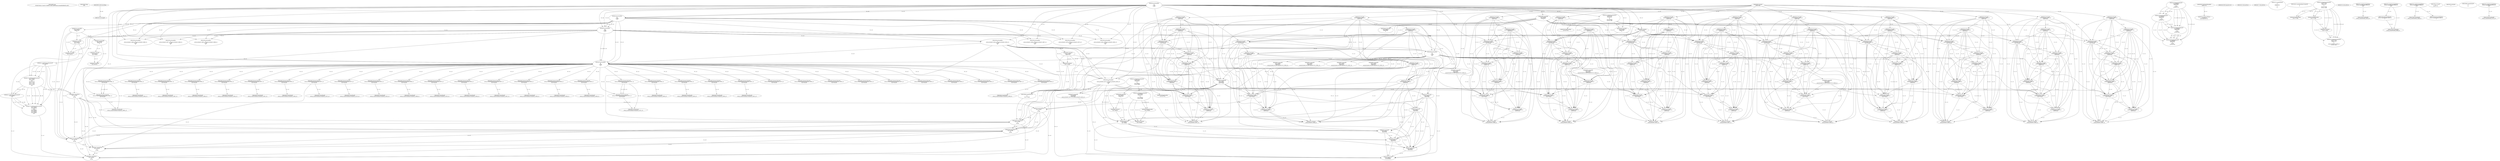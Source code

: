 // Global SCDG with merge call
digraph {
	0 [label="268454688.main
3043d078d341720e36747d96f3c116bc14a0818ad3e1b0abdf40bf84901a3827"]
	1 [label="268454699.Sleep
1000"]
	2 [label="268450908.GetProcessHeap
"]
	3 [label="268465424.VirtualAlloc
0
128
12288
4"]
	4 [label="268465190.RegOpenKeyExW
2147483650
268501000
0
131097
2147417172"]
	5 [label="268465489.wsprintfW
3221762048
268500964
0"]
	3 -> 5 [label="(0-->1)"]
	6 [label="268466183.VirtualAlloc
0
1024
12288
4"]
	3 -> 6 [label="(3-->3)"]
	3 -> 6 [label="(4-->4)"]
	7 [label="268466202.VirtualAlloc
0
3596
12288
4"]
	3 -> 7 [label="(3-->3)"]
	6 -> 7 [label="(3-->3)"]
	3 -> 7 [label="(4-->4)"]
	6 -> 7 [label="(4-->4)"]
	8 [label="268466212.GetWindowsDirectoryW
3221770240
256"]
	7 -> 8 [label="(0-->1)"]
	9 [label="268466270.GetVolumeInformationW
3221770240
3221770752
256
3221771776
3221771784
3221771780
3221771264
256"]
	7 -> 9 [label="(0-->1)"]
	8 -> 9 [label="(1-->1)"]
	8 -> 9 [label="(2-->3)"]
	8 -> 9 [label="(2-->8)"]
	10 [label="268465190.RegOpenKeyExW
2147483650
268501632
0
131097
2147417172"]
	4 -> 10 [label="(1-->1)"]
	4 -> 10 [label="(4-->4)"]
	4 -> 10 [label="(5-->5)"]
	11 [label="268466376.wsprintfW
3221766144
268501204
0"]
	6 -> 11 [label="(0-->1)"]
	12 [label="268466397.lstrcatW
3221766144
3221771788"]
	6 -> 12 [label="(0-->1)"]
	11 -> 12 [label="(1-->1)"]
	13 [label="268466409.GetModuleHandleW
268501752"]
	14 [label="268466416.GetProcAddress
270536744
RtlComputeCrc32"]
	13 -> 14 [label="(0-->1)"]
	15 [label="268466432.lstrlenW
3221766144"]
	6 -> 15 [label="(0-->1)"]
	11 -> 15 [label="(1-->1)"]
	12 -> 15 [label="(1-->1)"]
	16 [label="268466449.RtlComputeCrc32
"]
	17 [label="268466481.VirtualFree
3221770240
0
32768"]
	7 -> 17 [label="(0-->1)"]
	8 -> 17 [label="(1-->1)"]
	9 -> 17 [label="(1-->1)"]
	18 [label="268464882.lstrlenW
3221762048"]
	3 -> 18 [label="(0-->1)"]
	5 -> 18 [label="(1-->1)"]
	19 [label="268464893.lstrlenW
268497860"]
	20 [label="268453932.VirtualAlloc
0
retval_lstrlenW_32816_32_retval_lstrlenW_32824_32
12288
64"]
	3 -> 20 [label="(3-->3)"]
	6 -> 20 [label="(3-->3)"]
	7 -> 20 [label="(3-->3)"]
	21 [label="268453967.lstrcpyW
3221774336
268497976"]
	20 -> 21 [label="(0-->1)"]
	22 [label="268453974.lstrlenW
3221774336"]
	20 -> 22 [label="(0-->1)"]
	21 -> 22 [label="(1-->1)"]
	23 [label="268464425.lstrcatW
retval_lstrlenW_32846_32
268497860"]
	19 -> 23 [label="(1-->2)"]
	24 [label="268464433.lstrcatW
retval_lstrlenW_32846_32
268500944"]
	23 -> 24 [label="(1-->1)"]
	25 [label="268464439.lstrcatW
retval_lstrlenW_32846_32
3221762048"]
	23 -> 25 [label="(1-->1)"]
	24 -> 25 [label="(1-->1)"]
	3 -> 25 [label="(0-->2)"]
	5 -> 25 [label="(1-->2)"]
	18 -> 25 [label="(1-->2)"]
	26 [label="268464447.lstrcatW
retval_lstrlenW_32846_32
268500948"]
	23 -> 26 [label="(1-->1)"]
	24 -> 26 [label="(1-->1)"]
	25 -> 26 [label="(1-->1)"]
	27 [label="268464636.VirtualAlloc
0
66
12288
64"]
	3 -> 27 [label="(3-->3)"]
	6 -> 27 [label="(3-->3)"]
	7 -> 27 [label="(3-->3)"]
	20 -> 27 [label="(3-->3)"]
	20 -> 27 [label="(4-->4)"]
	28 [label="268464679.wsprintfW
3221778432
268500964
3221774336"]
	27 -> 28 [label="(0-->1)"]
	5 -> 28 [label="(2-->2)"]
	20 -> 28 [label="(0-->3)"]
	21 -> 28 [label="(1-->3)"]
	22 -> 28 [label="(1-->3)"]
	29 [label="268464692.lstrcatW
retval_lstrlenW_32846_32
268497764"]
	23 -> 29 [label="(1-->1)"]
	24 -> 29 [label="(1-->1)"]
	25 -> 29 [label="(1-->1)"]
	26 -> 29 [label="(1-->1)"]
	30 [label="268464700.lstrcatW
retval_lstrlenW_32846_32
268500944"]
	23 -> 30 [label="(1-->1)"]
	24 -> 30 [label="(1-->1)"]
	25 -> 30 [label="(1-->1)"]
	26 -> 30 [label="(1-->1)"]
	29 -> 30 [label="(1-->1)"]
	24 -> 30 [label="(2-->2)"]
	31 [label="268464706.lstrcatW
retval_lstrlenW_32846_32
3221778432"]
	23 -> 31 [label="(1-->1)"]
	24 -> 31 [label="(1-->1)"]
	25 -> 31 [label="(1-->1)"]
	26 -> 31 [label="(1-->1)"]
	29 -> 31 [label="(1-->1)"]
	30 -> 31 [label="(1-->1)"]
	27 -> 31 [label="(0-->2)"]
	28 -> 31 [label="(1-->2)"]
	32 [label="268464714.lstrcatW
retval_lstrlenW_32846_32
268500948"]
	23 -> 32 [label="(1-->1)"]
	24 -> 32 [label="(1-->1)"]
	25 -> 32 [label="(1-->1)"]
	26 -> 32 [label="(1-->1)"]
	29 -> 32 [label="(1-->1)"]
	30 -> 32 [label="(1-->1)"]
	31 -> 32 [label="(1-->1)"]
	26 -> 32 [label="(2-->2)"]
	33 [label="268464726.VirtualFree
3221778432
0
32768"]
	27 -> 33 [label="(0-->1)"]
	28 -> 33 [label="(1-->1)"]
	31 -> 33 [label="(2-->1)"]
	17 -> 33 [label="(3-->3)"]
	34 [label="268464767.lstrlenW
retval_lstrlenW_32846_32"]
	23 -> 34 [label="(1-->1)"]
	24 -> 34 [label="(1-->1)"]
	25 -> 34 [label="(1-->1)"]
	26 -> 34 [label="(1-->1)"]
	29 -> 34 [label="(1-->1)"]
	30 -> 34 [label="(1-->1)"]
	31 -> 34 [label="(1-->1)"]
	32 -> 34 [label="(1-->1)"]
	35 [label="268453998.CreateMutexW
0
0
3221774336"]
	20 -> 35 [label="(0-->3)"]
	21 -> 35 [label="(1-->3)"]
	22 -> 35 [label="(1-->3)"]
	28 -> 35 [label="(3-->3)"]
	36 [label="268454010.GetLastError
"]
	37 [label="268454017.GetLastError
"]
	38 [label="268454043.VirtualFree
3221774336
0
32768"]
	20 -> 38 [label="(0-->1)"]
	21 -> 38 [label="(1-->1)"]
	22 -> 38 [label="(1-->1)"]
	28 -> 38 [label="(3-->1)"]
	35 -> 38 [label="(3-->1)"]
	17 -> 38 [label="(3-->3)"]
	33 -> 38 [label="(3-->3)"]
	39 [label="268467629.VirtualFree
3221762048
0
32768"]
	3 -> 39 [label="(0-->1)"]
	5 -> 39 [label="(1-->1)"]
	18 -> 39 [label="(1-->1)"]
	25 -> 39 [label="(2-->1)"]
	17 -> 39 [label="(3-->3)"]
	33 -> 39 [label="(3-->3)"]
	38 -> 39 [label="(3-->3)"]
	40 [label="268467737.VirtualFree
3221766144
0
32768"]
	6 -> 40 [label="(0-->1)"]
	11 -> 40 [label="(1-->1)"]
	12 -> 40 [label="(1-->1)"]
	15 -> 40 [label="(1-->1)"]
	17 -> 40 [label="(3-->3)"]
	33 -> 40 [label="(3-->3)"]
	38 -> 40 [label="(3-->3)"]
	39 -> 40 [label="(3-->3)"]
	41 [label="268454737.CreateThread
0
0
268447024
0
0
0"]
	42 [label="268454450.CreateToolhelp32Snapshot
2
0"]
	43 [label="268454476.VirtualAlloc
0
556
12288
4"]
	3 -> 43 [label="(3-->3)"]
	6 -> 43 [label="(3-->3)"]
	7 -> 43 [label="(3-->3)"]
	20 -> 43 [label="(3-->3)"]
	27 -> 43 [label="(3-->3)"]
	3 -> 43 [label="(4-->4)"]
	6 -> 43 [label="(4-->4)"]
	7 -> 43 [label="(4-->4)"]
	44 [label="268454533.lstrcmpiW
"]
	2 -> 44 [label="(0-->0)"]
	45 [label="268454602.Process32NextW
retval_CreateToolhelp32Snapshot_32975_32
3221782528"]
	43 -> 45 [label="(0-->2)"]
	46 [label="268454627.VirtualFree
3221782528
0
32768"]
	43 -> 46 [label="(0-->1)"]
	45 -> 46 [label="(2-->1)"]
	17 -> 46 [label="(3-->3)"]
	33 -> 46 [label="(3-->3)"]
	38 -> 46 [label="(3-->3)"]
	39 -> 46 [label="(3-->3)"]
	40 -> 46 [label="(3-->3)"]
	47 [label="268454634.CloseHandle
retval_CreateToolhelp32Snapshot_32975_32"]
	45 -> 47 [label="(1-->1)"]
	48 [label="268465190.RegOpenKeyExW
2147483650
268501000
0
131097
2147417052"]
	4 -> 48 [label="(1-->1)"]
	10 -> 48 [label="(1-->1)"]
	4 -> 48 [label="(2-->2)"]
	4 -> 48 [label="(4-->4)"]
	10 -> 48 [label="(4-->4)"]
	49 [label="268465223.RegQueryValueExW
2147417376
268500984
0
0
3221786624
2147417068"]
	50 [label="268465239.RegCloseKey
2147417376"]
	49 -> 50 [label="(1-->1)"]
	51 [label="268465489.wsprintfW
3221786624
268501104
0"]
	49 -> 51 [label="(5-->1)"]
	52 [label="268466212.GetWindowsDirectoryW
3221794816
256"]
	8 -> 52 [label="(2-->2)"]
	9 -> 52 [label="(3-->2)"]
	9 -> 52 [label="(8-->2)"]
	53 [label="268466270.GetVolumeInformationW
3221794816
3221795328
256
3221796352
3221796360
3221796356
3221795840
256"]
	52 -> 53 [label="(1-->1)"]
	8 -> 53 [label="(2-->3)"]
	9 -> 53 [label="(3-->3)"]
	9 -> 53 [label="(8-->3)"]
	52 -> 53 [label="(2-->3)"]
	8 -> 53 [label="(2-->8)"]
	9 -> 53 [label="(3-->8)"]
	9 -> 53 [label="(8-->8)"]
	52 -> 53 [label="(2-->8)"]
	54 [label="268465190.RegOpenKeyExW
2147483650
268501632
0
131097
2147417052"]
	4 -> 54 [label="(1-->1)"]
	10 -> 54 [label="(1-->1)"]
	48 -> 54 [label="(1-->1)"]
	10 -> 54 [label="(2-->2)"]
	4 -> 54 [label="(4-->4)"]
	10 -> 54 [label="(4-->4)"]
	48 -> 54 [label="(4-->4)"]
	48 -> 54 [label="(5-->5)"]
	55 [label="268466376.wsprintfW
3221790720
268501204
0"]
	11 -> 55 [label="(2-->2)"]
	56 [label="268466397.lstrcatW
3221790720
3221796364"]
	55 -> 56 [label="(1-->1)"]
	57 [label="268466432.lstrlenW
3221790720"]
	55 -> 57 [label="(1-->1)"]
	56 -> 57 [label="(1-->1)"]
	58 [label="268466481.VirtualFree
3221794816
0
32768"]
	52 -> 58 [label="(1-->1)"]
	53 -> 58 [label="(1-->1)"]
	17 -> 58 [label="(3-->3)"]
	33 -> 58 [label="(3-->3)"]
	38 -> 58 [label="(3-->3)"]
	39 -> 58 [label="(3-->3)"]
	40 -> 58 [label="(3-->3)"]
	46 -> 58 [label="(3-->3)"]
	59 [label="268464882.lstrlenW
3221786624"]
	49 -> 59 [label="(5-->1)"]
	51 -> 59 [label="(1-->1)"]
	60 [label="268452641.VirtualAlloc
0
retval_lstrlenW_44273_32_retval_lstrlenW_44453_32
12288
64"]
	3 -> 60 [label="(3-->3)"]
	6 -> 60 [label="(3-->3)"]
	7 -> 60 [label="(3-->3)"]
	20 -> 60 [label="(3-->3)"]
	27 -> 60 [label="(3-->3)"]
	43 -> 60 [label="(3-->3)"]
	20 -> 60 [label="(4-->4)"]
	27 -> 60 [label="(4-->4)"]
	61 [label="268464425.lstrcatW
3221798912
268497860"]
	60 -> 61 [label="(0-->1)"]
	19 -> 61 [label="(1-->2)"]
	23 -> 61 [label="(2-->2)"]
	62 [label="268464433.lstrcatW
3221798912
268500944"]
	60 -> 62 [label="(0-->1)"]
	61 -> 62 [label="(1-->1)"]
	24 -> 62 [label="(2-->2)"]
	30 -> 62 [label="(2-->2)"]
	63 [label="268464439.lstrcatW
3221798912
3221786624"]
	60 -> 63 [label="(0-->1)"]
	61 -> 63 [label="(1-->1)"]
	62 -> 63 [label="(1-->1)"]
	49 -> 63 [label="(5-->2)"]
	51 -> 63 [label="(1-->2)"]
	59 -> 63 [label="(1-->2)"]
	64 [label="268464447.lstrcatW
3221798912
268500948"]
	60 -> 64 [label="(0-->1)"]
	61 -> 64 [label="(1-->1)"]
	62 -> 64 [label="(1-->1)"]
	63 -> 64 [label="(1-->1)"]
	26 -> 64 [label="(2-->2)"]
	32 -> 64 [label="(2-->2)"]
	65 [label="268464679.wsprintfW
3221803008
268500964
retval_lstrlenW_44273_32_retval_lstrlenW_44453_32"]
	5 -> 65 [label="(2-->2)"]
	28 -> 65 [label="(2-->2)"]
	60 -> 65 [label="(2-->3)"]
	66 [label="268464692.lstrcatW
3221798912
268497764"]
	60 -> 66 [label="(0-->1)"]
	61 -> 66 [label="(1-->1)"]
	62 -> 66 [label="(1-->1)"]
	63 -> 66 [label="(1-->1)"]
	64 -> 66 [label="(1-->1)"]
	29 -> 66 [label="(2-->2)"]
	67 [label="268464700.lstrcatW
3221798912
268500944"]
	60 -> 67 [label="(0-->1)"]
	61 -> 67 [label="(1-->1)"]
	62 -> 67 [label="(1-->1)"]
	63 -> 67 [label="(1-->1)"]
	64 -> 67 [label="(1-->1)"]
	66 -> 67 [label="(1-->1)"]
	24 -> 67 [label="(2-->2)"]
	30 -> 67 [label="(2-->2)"]
	62 -> 67 [label="(2-->2)"]
	68 [label="268464706.lstrcatW
3221798912
3221803008"]
	60 -> 68 [label="(0-->1)"]
	61 -> 68 [label="(1-->1)"]
	62 -> 68 [label="(1-->1)"]
	63 -> 68 [label="(1-->1)"]
	64 -> 68 [label="(1-->1)"]
	66 -> 68 [label="(1-->1)"]
	67 -> 68 [label="(1-->1)"]
	65 -> 68 [label="(1-->2)"]
	69 [label="268465223.RegQueryValueExW
3221771788
268501592
0
0
3221771788
2147417188"]
	70 [label="268465254.GetLastError
"]
	71 [label="268465263.RegCloseKey
3221771788"]
	69 -> 71 [label="(1-->1)"]
	69 -> 71 [label="(5-->1)"]
	72 [label="268453932.VirtualAlloc
0
retval_lstrlenW_32855_32_retval_lstrlenW_32862_32
12288
64"]
	3 -> 72 [label="(3-->3)"]
	6 -> 72 [label="(3-->3)"]
	7 -> 72 [label="(3-->3)"]
	73 [label="268464425.lstrcatW
retval_lstrlenW_32906_32
268497860"]
	19 -> 73 [label="(1-->2)"]
	74 [label="268464433.lstrcatW
retval_lstrlenW_32906_32
268500944"]
	73 -> 74 [label="(1-->1)"]
	75 [label="268464439.lstrcatW
retval_lstrlenW_32906_32
3221762048"]
	73 -> 75 [label="(1-->1)"]
	74 -> 75 [label="(1-->1)"]
	3 -> 75 [label="(0-->2)"]
	5 -> 75 [label="(1-->2)"]
	18 -> 75 [label="(1-->2)"]
	76 [label="268464447.lstrcatW
retval_lstrlenW_32906_32
268500948"]
	73 -> 76 [label="(1-->1)"]
	74 -> 76 [label="(1-->1)"]
	75 -> 76 [label="(1-->1)"]
	77 [label="268464662.wsprintfW
3221778432
268500952
unconstrained_ret_RtlComputeCrc32_32826_32"]
	27 -> 77 [label="(0-->1)"]
	78 [label="268464692.lstrcatW
retval_lstrlenW_32906_32
268497764"]
	73 -> 78 [label="(1-->1)"]
	74 -> 78 [label="(1-->1)"]
	75 -> 78 [label="(1-->1)"]
	76 -> 78 [label="(1-->1)"]
	79 [label="268464700.lstrcatW
retval_lstrlenW_32906_32
268500944"]
	73 -> 79 [label="(1-->1)"]
	74 -> 79 [label="(1-->1)"]
	75 -> 79 [label="(1-->1)"]
	76 -> 79 [label="(1-->1)"]
	78 -> 79 [label="(1-->1)"]
	74 -> 79 [label="(2-->2)"]
	80 [label="268464706.lstrcatW
retval_lstrlenW_32906_32
3221778432"]
	73 -> 80 [label="(1-->1)"]
	74 -> 80 [label="(1-->1)"]
	75 -> 80 [label="(1-->1)"]
	76 -> 80 [label="(1-->1)"]
	78 -> 80 [label="(1-->1)"]
	79 -> 80 [label="(1-->1)"]
	27 -> 80 [label="(0-->2)"]
	77 -> 80 [label="(1-->2)"]
	81 [label="268464714.lstrcatW
retval_lstrlenW_32906_32
268500948"]
	73 -> 81 [label="(1-->1)"]
	74 -> 81 [label="(1-->1)"]
	75 -> 81 [label="(1-->1)"]
	76 -> 81 [label="(1-->1)"]
	78 -> 81 [label="(1-->1)"]
	79 -> 81 [label="(1-->1)"]
	80 -> 81 [label="(1-->1)"]
	76 -> 81 [label="(2-->2)"]
	82 [label="268464767.lstrlenW
retval_lstrlenW_32906_32"]
	73 -> 82 [label="(1-->1)"]
	74 -> 82 [label="(1-->1)"]
	75 -> 82 [label="(1-->1)"]
	76 -> 82 [label="(1-->1)"]
	78 -> 82 [label="(1-->1)"]
	79 -> 82 [label="(1-->1)"]
	80 -> 82 [label="(1-->1)"]
	81 -> 82 [label="(1-->1)"]
	83 [label="268454761.WaitForSingleObject
retval_CreateThread_33619_32
5000"]
	84 [label="268454790.CloseHandle
retval_CreateThread_33619_32"]
	83 -> 84 [label="(1-->1)"]
	85 [label="268454501.Process32FirstW
retval_CreateToolhelp32Snapshot_33767_32
3221782528"]
	43 -> 85 [label="(0-->2)"]
	86 [label="268454602.Process32NextW
retval_CreateToolhelp32Snapshot_33767_32
3221782528"]
	85 -> 86 [label="(1-->1)"]
	43 -> 86 [label="(0-->2)"]
	85 -> 86 [label="(2-->2)"]
	87 [label="268454634.CloseHandle
retval_CreateToolhelp32Snapshot_33767_32"]
	85 -> 87 [label="(1-->1)"]
	86 -> 87 [label="(1-->1)"]
	88 [label="268465489.wsprintfW
3221786624
268500964
0"]
	5 -> 88 [label="(2-->2)"]
	89 [label="268465223.RegQueryValueExW
2147417376
268500984
0
0
3221762048
2147417188"]
	3 -> 89 [label="(0-->5)"]
	90 [label="268465263.RegCloseKey
2147417376"]
	89 -> 90 [label="(1-->1)"]
	91 [label="268453932.VirtualAlloc
0
retval_lstrlenW_32860_32_retval_lstrlenW_32867_32
12288
64"]
	3 -> 91 [label="(3-->3)"]
	6 -> 91 [label="(3-->3)"]
	7 -> 91 [label="(3-->3)"]
	92 [label="268464425.lstrcatW
retval_lstrlenW_32912_32
268497860"]
	19 -> 92 [label="(1-->2)"]
	93 [label="268464433.lstrcatW
retval_lstrlenW_32912_32
268500944"]
	92 -> 93 [label="(1-->1)"]
	94 [label="268464439.lstrcatW
retval_lstrlenW_32912_32
3221762048"]
	92 -> 94 [label="(1-->1)"]
	93 -> 94 [label="(1-->1)"]
	3 -> 94 [label="(0-->2)"]
	5 -> 94 [label="(1-->2)"]
	18 -> 94 [label="(1-->2)"]
	89 -> 94 [label="(5-->2)"]
	95 [label="268464447.lstrcatW
retval_lstrlenW_32912_32
268500948"]
	92 -> 95 [label="(1-->1)"]
	93 -> 95 [label="(1-->1)"]
	94 -> 95 [label="(1-->1)"]
	96 [label="268464662.wsprintfW
3221778432
268500952
unconstrained_ret_RtlComputeCrc32_32825_32"]
	27 -> 96 [label="(0-->1)"]
	97 [label="268464692.lstrcatW
retval_lstrlenW_32912_32
268497764"]
	92 -> 97 [label="(1-->1)"]
	93 -> 97 [label="(1-->1)"]
	94 -> 97 [label="(1-->1)"]
	95 -> 97 [label="(1-->1)"]
	98 [label="268464700.lstrcatW
retval_lstrlenW_32912_32
268500944"]
	92 -> 98 [label="(1-->1)"]
	93 -> 98 [label="(1-->1)"]
	94 -> 98 [label="(1-->1)"]
	95 -> 98 [label="(1-->1)"]
	97 -> 98 [label="(1-->1)"]
	93 -> 98 [label="(2-->2)"]
	99 [label="268464706.lstrcatW
retval_lstrlenW_32912_32
3221778432"]
	92 -> 99 [label="(1-->1)"]
	93 -> 99 [label="(1-->1)"]
	94 -> 99 [label="(1-->1)"]
	95 -> 99 [label="(1-->1)"]
	97 -> 99 [label="(1-->1)"]
	98 -> 99 [label="(1-->1)"]
	27 -> 99 [label="(0-->2)"]
	96 -> 99 [label="(1-->2)"]
	100 [label="268464714.lstrcatW
retval_lstrlenW_32912_32
268500948"]
	92 -> 100 [label="(1-->1)"]
	93 -> 100 [label="(1-->1)"]
	94 -> 100 [label="(1-->1)"]
	95 -> 100 [label="(1-->1)"]
	97 -> 100 [label="(1-->1)"]
	98 -> 100 [label="(1-->1)"]
	99 -> 100 [label="(1-->1)"]
	95 -> 100 [label="(2-->2)"]
	101 [label="268464767.lstrlenW
retval_lstrlenW_32912_32"]
	92 -> 101 [label="(1-->1)"]
	93 -> 101 [label="(1-->1)"]
	94 -> 101 [label="(1-->1)"]
	95 -> 101 [label="(1-->1)"]
	97 -> 101 [label="(1-->1)"]
	98 -> 101 [label="(1-->1)"]
	99 -> 101 [label="(1-->1)"]
	100 -> 101 [label="(1-->1)"]
	102 [label="268454761.WaitForSingleObject
retval_CreateThread_33658_32
5000"]
	103 [label="268454780.TerminateThread
retval_CreateThread_33658_32
0"]
	102 -> 103 [label="(1-->1)"]
	104 [label="268454790.CloseHandle
retval_CreateThread_33658_32"]
	102 -> 104 [label="(1-->1)"]
	103 -> 104 [label="(1-->1)"]
	105 [label="268454501.Process32FirstW
retval_CreateToolhelp32Snapshot_33881_32
3221782528"]
	43 -> 105 [label="(0-->2)"]
	106 [label="268454602.Process32NextW
retval_CreateToolhelp32Snapshot_33881_32
3221782528"]
	105 -> 106 [label="(1-->1)"]
	43 -> 106 [label="(0-->2)"]
	105 -> 106 [label="(2-->2)"]
	107 [label="268454634.CloseHandle
retval_CreateToolhelp32Snapshot_33881_32"]
	105 -> 107 [label="(1-->1)"]
	106 -> 107 [label="(1-->1)"]
	108 [label="268465239.RegCloseKey
3221771788"]
	69 -> 108 [label="(1-->1)"]
	69 -> 108 [label="(5-->1)"]
	109 [label="268466320.lstrlenW
3221771788"]
	69 -> 109 [label="(1-->1)"]
	69 -> 109 [label="(5-->1)"]
	108 -> 109 [label="(1-->1)"]
	110 [label="268465489.wsprintfW
3221762048
268501104
0"]
	3 -> 110 [label="(0-->1)"]
	89 -> 110 [label="(5-->1)"]
	111 [label="268465223.RegQueryValueExW
3221796364
268501592
0
0
3221796364
2147417068"]
	49 -> 111 [label="(6-->6)"]
	112 [label="268465239.RegCloseKey
3221796364"]
	111 -> 112 [label="(1-->1)"]
	111 -> 112 [label="(5-->1)"]
	113 [label="268466320.lstrlenW
3221796364"]
	111 -> 113 [label="(1-->1)"]
	111 -> 113 [label="(5-->1)"]
	112 -> 113 [label="(1-->1)"]
	114 [label="268454501.Process32FirstW
retval_CreateToolhelp32Snapshot_32975_32
3221782528"]
	43 -> 114 [label="(0-->2)"]
	115 [label="268454761.WaitForSingleObject
retval_CreateThread_32968_32
5000"]
	116 [label="268454790.CloseHandle
retval_CreateThread_32968_32"]
	115 -> 116 [label="(1-->1)"]
	117 [label="268454602.Process32NextW
retval_CreateToolhelp32Snapshot_33003_32
3221782528"]
	43 -> 117 [label="(0-->2)"]
	118 [label="268454634.CloseHandle
retval_CreateToolhelp32Snapshot_33003_32"]
	117 -> 118 [label="(1-->1)"]
	119 [label="268454780.TerminateThread
retval_CreateThread_32968_32
0"]
	115 -> 119 [label="(1-->1)"]
	120 [label="268454602.Process32NextW
retval_CreateToolhelp32Snapshot_33009_32
3221782528"]
	43 -> 120 [label="(0-->2)"]
	121 [label="268454634.CloseHandle
retval_CreateToolhelp32Snapshot_33009_32"]
	120 -> 121 [label="(1-->1)"]
	122 [label="268454501.Process32FirstW
retval_CreateToolhelp32Snapshot_33003_32
3221782528"]
	43 -> 122 [label="(0-->2)"]
	123 [label="268454501.Process32FirstW
retval_CreateToolhelp32Snapshot_33009_32
3221782528"]
	43 -> 123 [label="(0-->2)"]
	124 [label="268453932.VirtualAlloc
0
retval_lstrlenW_32878_32_retval_lstrlenW_32874_32
12288
64"]
	3 -> 124 [label="(3-->3)"]
	6 -> 124 [label="(3-->3)"]
	7 -> 124 [label="(3-->3)"]
	125 [label="268453967.lstrcpyW
0
268497976"]
	126 [label="268453974.lstrlenW
0"]
	127 [label="268464425.lstrcatW
retval_lstrlenW_32933_32
268497860"]
	19 -> 127 [label="(1-->2)"]
	128 [label="268464433.lstrcatW
retval_lstrlenW_32933_32
268500944"]
	127 -> 128 [label="(1-->1)"]
	129 [label="268464439.lstrcatW
retval_lstrlenW_32933_32
3221762048"]
	127 -> 129 [label="(1-->1)"]
	128 -> 129 [label="(1-->1)"]
	3 -> 129 [label="(0-->2)"]
	18 -> 129 [label="(1-->2)"]
	89 -> 129 [label="(5-->2)"]
	110 -> 129 [label="(1-->2)"]
	130 [label="268464447.lstrcatW
retval_lstrlenW_32933_32
268500948"]
	127 -> 130 [label="(1-->1)"]
	128 -> 130 [label="(1-->1)"]
	129 -> 130 [label="(1-->1)"]
	131 [label="268464692.lstrcatW
retval_lstrlenW_32933_32
268497764"]
	127 -> 131 [label="(1-->1)"]
	128 -> 131 [label="(1-->1)"]
	129 -> 131 [label="(1-->1)"]
	130 -> 131 [label="(1-->1)"]
	132 [label="268464700.lstrcatW
retval_lstrlenW_32933_32
268500944"]
	127 -> 132 [label="(1-->1)"]
	128 -> 132 [label="(1-->1)"]
	129 -> 132 [label="(1-->1)"]
	130 -> 132 [label="(1-->1)"]
	131 -> 132 [label="(1-->1)"]
	128 -> 132 [label="(2-->2)"]
	133 [label="268464706.lstrcatW
retval_lstrlenW_32933_32
3221778432"]
	127 -> 133 [label="(1-->1)"]
	128 -> 133 [label="(1-->1)"]
	129 -> 133 [label="(1-->1)"]
	130 -> 133 [label="(1-->1)"]
	131 -> 133 [label="(1-->1)"]
	132 -> 133 [label="(1-->1)"]
	27 -> 133 [label="(0-->2)"]
	28 -> 133 [label="(1-->2)"]
	134 [label="268464714.lstrcatW
retval_lstrlenW_32933_32
268500948"]
	127 -> 134 [label="(1-->1)"]
	128 -> 134 [label="(1-->1)"]
	129 -> 134 [label="(1-->1)"]
	130 -> 134 [label="(1-->1)"]
	131 -> 134 [label="(1-->1)"]
	132 -> 134 [label="(1-->1)"]
	133 -> 134 [label="(1-->1)"]
	130 -> 134 [label="(2-->2)"]
	135 [label="268464767.lstrlenW
retval_lstrlenW_32933_32"]
	127 -> 135 [label="(1-->1)"]
	128 -> 135 [label="(1-->1)"]
	129 -> 135 [label="(1-->1)"]
	130 -> 135 [label="(1-->1)"]
	131 -> 135 [label="(1-->1)"]
	132 -> 135 [label="(1-->1)"]
	133 -> 135 [label="(1-->1)"]
	134 -> 135 [label="(1-->1)"]
	136 [label="268453998.CreateMutexW
0
0
0"]
	137 [label="268454602.Process32NextW
retval_CreateToolhelp32Snapshot_33842_32
3221782528"]
	43 -> 137 [label="(0-->2)"]
	138 [label="268454634.CloseHandle
retval_CreateToolhelp32Snapshot_33842_32"]
	137 -> 138 [label="(1-->1)"]
	139 [label="268464662.wsprintfW
3221778432
268500952
unconstrained_ret_RtlComputeCrc32_32843_32"]
	27 -> 139 [label="(0-->1)"]
	140 [label="268454602.Process32NextW
retval_CreateToolhelp32Snapshot_33857_32
3221782528"]
	43 -> 140 [label="(0-->2)"]
	141 [label="268454634.CloseHandle
retval_CreateToolhelp32Snapshot_33857_32"]
	140 -> 141 [label="(1-->1)"]
	142 [label="268464425.lstrcatW
retval_lstrlenW_32947_32
268497860"]
	19 -> 142 [label="(1-->2)"]
	143 [label="268464433.lstrcatW
retval_lstrlenW_32947_32
268500944"]
	142 -> 143 [label="(1-->1)"]
	144 [label="268464439.lstrcatW
retval_lstrlenW_32947_32
3221762048"]
	142 -> 144 [label="(1-->1)"]
	143 -> 144 [label="(1-->1)"]
	3 -> 144 [label="(0-->2)"]
	18 -> 144 [label="(1-->2)"]
	89 -> 144 [label="(5-->2)"]
	110 -> 144 [label="(1-->2)"]
	145 [label="268464447.lstrcatW
retval_lstrlenW_32947_32
268500948"]
	142 -> 145 [label="(1-->1)"]
	143 -> 145 [label="(1-->1)"]
	144 -> 145 [label="(1-->1)"]
	146 [label="268464692.lstrcatW
retval_lstrlenW_32947_32
268497764"]
	142 -> 146 [label="(1-->1)"]
	143 -> 146 [label="(1-->1)"]
	144 -> 146 [label="(1-->1)"]
	145 -> 146 [label="(1-->1)"]
	147 [label="268464700.lstrcatW
retval_lstrlenW_32947_32
268500944"]
	142 -> 147 [label="(1-->1)"]
	143 -> 147 [label="(1-->1)"]
	144 -> 147 [label="(1-->1)"]
	145 -> 147 [label="(1-->1)"]
	146 -> 147 [label="(1-->1)"]
	143 -> 147 [label="(2-->2)"]
	148 [label="268464706.lstrcatW
retval_lstrlenW_32947_32
3221778432"]
	142 -> 148 [label="(1-->1)"]
	143 -> 148 [label="(1-->1)"]
	144 -> 148 [label="(1-->1)"]
	145 -> 148 [label="(1-->1)"]
	146 -> 148 [label="(1-->1)"]
	147 -> 148 [label="(1-->1)"]
	27 -> 148 [label="(0-->2)"]
	28 -> 148 [label="(1-->2)"]
	149 [label="268464714.lstrcatW
retval_lstrlenW_32947_32
268500948"]
	142 -> 149 [label="(1-->1)"]
	143 -> 149 [label="(1-->1)"]
	144 -> 149 [label="(1-->1)"]
	145 -> 149 [label="(1-->1)"]
	146 -> 149 [label="(1-->1)"]
	147 -> 149 [label="(1-->1)"]
	148 -> 149 [label="(1-->1)"]
	145 -> 149 [label="(2-->2)"]
	150 [label="268464767.lstrlenW
retval_lstrlenW_32947_32"]
	142 -> 150 [label="(1-->1)"]
	143 -> 150 [label="(1-->1)"]
	144 -> 150 [label="(1-->1)"]
	145 -> 150 [label="(1-->1)"]
	146 -> 150 [label="(1-->1)"]
	147 -> 150 [label="(1-->1)"]
	148 -> 150 [label="(1-->1)"]
	149 -> 150 [label="(1-->1)"]
	151 [label="268454602.Process32NextW
retval_CreateToolhelp32Snapshot_33894_32
3221782528"]
	43 -> 151 [label="(0-->2)"]
	152 [label="268454634.CloseHandle
retval_CreateToolhelp32Snapshot_33894_32"]
	151 -> 152 [label="(1-->1)"]
	153 [label="268454501.Process32FirstW
retval_CreateToolhelp32Snapshot_33842_32
3221782528"]
	43 -> 153 [label="(0-->2)"]
	154 [label="268465223.RegQueryValueExW
3221771788
268501728
0
0
retval_lstrlenW_32789_32
2147417188"]
	69 -> 154 [label="(1-->1)"]
	69 -> 154 [label="(5-->1)"]
	108 -> 154 [label="(1-->1)"]
	109 -> 154 [label="(1-->1)"]
	69 -> 154 [label="(6-->6)"]
	155 [label="268453932.VirtualAlloc
0
retval_lstrlenW_32889_32_retval_lstrlenW_32883_32
12288
64"]
	3 -> 155 [label="(3-->3)"]
	6 -> 155 [label="(3-->3)"]
	7 -> 155 [label="(3-->3)"]
	156 [label="268464425.lstrcatW
retval_lstrlenW_32964_32
268497860"]
	19 -> 156 [label="(1-->2)"]
	157 [label="268464433.lstrcatW
retval_lstrlenW_32964_32
268500944"]
	156 -> 157 [label="(1-->1)"]
	158 [label="268464439.lstrcatW
retval_lstrlenW_32964_32
3221762048"]
	156 -> 158 [label="(1-->1)"]
	157 -> 158 [label="(1-->1)"]
	3 -> 158 [label="(0-->2)"]
	5 -> 158 [label="(1-->2)"]
	18 -> 158 [label="(1-->2)"]
	159 [label="268464447.lstrcatW
retval_lstrlenW_32964_32
268500948"]
	156 -> 159 [label="(1-->1)"]
	157 -> 159 [label="(1-->1)"]
	158 -> 159 [label="(1-->1)"]
	160 [label="268464692.lstrcatW
retval_lstrlenW_32964_32
268497764"]
	156 -> 160 [label="(1-->1)"]
	157 -> 160 [label="(1-->1)"]
	158 -> 160 [label="(1-->1)"]
	159 -> 160 [label="(1-->1)"]
	161 [label="268464700.lstrcatW
retval_lstrlenW_32964_32
268500944"]
	156 -> 161 [label="(1-->1)"]
	157 -> 161 [label="(1-->1)"]
	158 -> 161 [label="(1-->1)"]
	159 -> 161 [label="(1-->1)"]
	160 -> 161 [label="(1-->1)"]
	157 -> 161 [label="(2-->2)"]
	162 [label="268464706.lstrcatW
retval_lstrlenW_32964_32
3221778432"]
	156 -> 162 [label="(1-->1)"]
	157 -> 162 [label="(1-->1)"]
	158 -> 162 [label="(1-->1)"]
	159 -> 162 [label="(1-->1)"]
	160 -> 162 [label="(1-->1)"]
	161 -> 162 [label="(1-->1)"]
	27 -> 162 [label="(0-->2)"]
	28 -> 162 [label="(1-->2)"]
	163 [label="268464714.lstrcatW
retval_lstrlenW_32964_32
268500948"]
	156 -> 163 [label="(1-->1)"]
	157 -> 163 [label="(1-->1)"]
	158 -> 163 [label="(1-->1)"]
	159 -> 163 [label="(1-->1)"]
	160 -> 163 [label="(1-->1)"]
	161 -> 163 [label="(1-->1)"]
	162 -> 163 [label="(1-->1)"]
	159 -> 163 [label="(2-->2)"]
	164 [label="268464767.lstrlenW
retval_lstrlenW_32964_32"]
	156 -> 164 [label="(1-->1)"]
	157 -> 164 [label="(1-->1)"]
	158 -> 164 [label="(1-->1)"]
	159 -> 164 [label="(1-->1)"]
	160 -> 164 [label="(1-->1)"]
	161 -> 164 [label="(1-->1)"]
	162 -> 164 [label="(1-->1)"]
	163 -> 164 [label="(1-->1)"]
	165 [label="268454602.Process32NextW
retval_CreateToolhelp32Snapshot_33942_32
3221782528"]
	43 -> 165 [label="(0-->2)"]
	166 [label="268454634.CloseHandle
retval_CreateToolhelp32Snapshot_33942_32"]
	165 -> 166 [label="(1-->1)"]
	167 [label="268453932.VirtualAlloc
0
retval_lstrlenW_32877_32_retval_lstrlenW_32884_32
12288
64"]
	3 -> 167 [label="(3-->3)"]
	6 -> 167 [label="(3-->3)"]
	7 -> 167 [label="(3-->3)"]
	168 [label="268464425.lstrcatW
retval_lstrlenW_32954_32
268497860"]
	19 -> 168 [label="(1-->2)"]
	169 [label="268464433.lstrcatW
retval_lstrlenW_32954_32
268500944"]
	168 -> 169 [label="(1-->1)"]
	170 [label="268464439.lstrcatW
retval_lstrlenW_32954_32
3221762048"]
	168 -> 170 [label="(1-->1)"]
	169 -> 170 [label="(1-->1)"]
	3 -> 170 [label="(0-->2)"]
	5 -> 170 [label="(1-->2)"]
	18 -> 170 [label="(1-->2)"]
	89 -> 170 [label="(5-->2)"]
	171 [label="268464447.lstrcatW
retval_lstrlenW_32954_32
268500948"]
	168 -> 171 [label="(1-->1)"]
	169 -> 171 [label="(1-->1)"]
	170 -> 171 [label="(1-->1)"]
	172 [label="268464662.wsprintfW
3221778432
268500952
unconstrained_ret_RtlComputeCrc32_32840_32"]
	27 -> 172 [label="(0-->1)"]
	173 [label="268464692.lstrcatW
retval_lstrlenW_32954_32
268497764"]
	168 -> 173 [label="(1-->1)"]
	169 -> 173 [label="(1-->1)"]
	170 -> 173 [label="(1-->1)"]
	171 -> 173 [label="(1-->1)"]
	174 [label="268464700.lstrcatW
retval_lstrlenW_32954_32
268500944"]
	168 -> 174 [label="(1-->1)"]
	169 -> 174 [label="(1-->1)"]
	170 -> 174 [label="(1-->1)"]
	171 -> 174 [label="(1-->1)"]
	173 -> 174 [label="(1-->1)"]
	169 -> 174 [label="(2-->2)"]
	175 [label="268464706.lstrcatW
retval_lstrlenW_32954_32
3221778432"]
	168 -> 175 [label="(1-->1)"]
	169 -> 175 [label="(1-->1)"]
	170 -> 175 [label="(1-->1)"]
	171 -> 175 [label="(1-->1)"]
	173 -> 175 [label="(1-->1)"]
	174 -> 175 [label="(1-->1)"]
	27 -> 175 [label="(0-->2)"]
	172 -> 175 [label="(1-->2)"]
	176 [label="268464714.lstrcatW
retval_lstrlenW_32954_32
268500948"]
	168 -> 176 [label="(1-->1)"]
	169 -> 176 [label="(1-->1)"]
	170 -> 176 [label="(1-->1)"]
	171 -> 176 [label="(1-->1)"]
	173 -> 176 [label="(1-->1)"]
	174 -> 176 [label="(1-->1)"]
	175 -> 176 [label="(1-->1)"]
	171 -> 176 [label="(2-->2)"]
	177 [label="268464767.lstrlenW
retval_lstrlenW_32954_32"]
	168 -> 177 [label="(1-->1)"]
	169 -> 177 [label="(1-->1)"]
	170 -> 177 [label="(1-->1)"]
	171 -> 177 [label="(1-->1)"]
	173 -> 177 [label="(1-->1)"]
	174 -> 177 [label="(1-->1)"]
	175 -> 177 [label="(1-->1)"]
	176 -> 177 [label="(1-->1)"]
	178 [label="268454602.Process32NextW
retval_CreateToolhelp32Snapshot_33937_32
3221782528"]
	43 -> 178 [label="(0-->2)"]
	179 [label="268454634.CloseHandle
retval_CreateToolhelp32Snapshot_33937_32"]
	178 -> 179 [label="(1-->1)"]
	180 [label="268453932.VirtualAlloc
0
retval_lstrlenW_32891_32_retval_lstrlenW_32886_32
12288
64"]
	3 -> 180 [label="(3-->3)"]
	6 -> 180 [label="(3-->3)"]
	7 -> 180 [label="(3-->3)"]
	181 [label="268464425.lstrcatW
retval_lstrlenW_32955_32
268497860"]
	19 -> 181 [label="(1-->2)"]
	182 [label="268464433.lstrcatW
retval_lstrlenW_32955_32
268500944"]
	181 -> 182 [label="(1-->1)"]
	183 [label="268464439.lstrcatW
retval_lstrlenW_32955_32
3221762048"]
	181 -> 183 [label="(1-->1)"]
	182 -> 183 [label="(1-->1)"]
	3 -> 183 [label="(0-->2)"]
	5 -> 183 [label="(1-->2)"]
	18 -> 183 [label="(1-->2)"]
	184 [label="268464447.lstrcatW
retval_lstrlenW_32955_32
268500948"]
	181 -> 184 [label="(1-->1)"]
	182 -> 184 [label="(1-->1)"]
	183 -> 184 [label="(1-->1)"]
	185 [label="268464692.lstrcatW
retval_lstrlenW_32955_32
268497764"]
	181 -> 185 [label="(1-->1)"]
	182 -> 185 [label="(1-->1)"]
	183 -> 185 [label="(1-->1)"]
	184 -> 185 [label="(1-->1)"]
	186 [label="268464700.lstrcatW
retval_lstrlenW_32955_32
268500944"]
	181 -> 186 [label="(1-->1)"]
	182 -> 186 [label="(1-->1)"]
	183 -> 186 [label="(1-->1)"]
	184 -> 186 [label="(1-->1)"]
	185 -> 186 [label="(1-->1)"]
	182 -> 186 [label="(2-->2)"]
	187 [label="268464706.lstrcatW
retval_lstrlenW_32955_32
3221778432"]
	181 -> 187 [label="(1-->1)"]
	182 -> 187 [label="(1-->1)"]
	183 -> 187 [label="(1-->1)"]
	184 -> 187 [label="(1-->1)"]
	185 -> 187 [label="(1-->1)"]
	186 -> 187 [label="(1-->1)"]
	27 -> 187 [label="(0-->2)"]
	28 -> 187 [label="(1-->2)"]
	188 [label="268464714.lstrcatW
retval_lstrlenW_32955_32
268500948"]
	181 -> 188 [label="(1-->1)"]
	182 -> 188 [label="(1-->1)"]
	183 -> 188 [label="(1-->1)"]
	184 -> 188 [label="(1-->1)"]
	185 -> 188 [label="(1-->1)"]
	186 -> 188 [label="(1-->1)"]
	187 -> 188 [label="(1-->1)"]
	184 -> 188 [label="(2-->2)"]
	189 [label="268464767.lstrlenW
retval_lstrlenW_32955_32"]
	181 -> 189 [label="(1-->1)"]
	182 -> 189 [label="(1-->1)"]
	183 -> 189 [label="(1-->1)"]
	184 -> 189 [label="(1-->1)"]
	185 -> 189 [label="(1-->1)"]
	186 -> 189 [label="(1-->1)"]
	187 -> 189 [label="(1-->1)"]
	188 -> 189 [label="(1-->1)"]
	190 [label="268454602.Process32NextW
retval_CreateToolhelp32Snapshot_33903_32
3221782528"]
	43 -> 190 [label="(0-->2)"]
	191 [label="268454634.CloseHandle
retval_CreateToolhelp32Snapshot_33903_32"]
	190 -> 191 [label="(1-->1)"]
	192 [label="268454501.Process32FirstW
retval_CreateToolhelp32Snapshot_33857_32
3221782528"]
	43 -> 192 [label="(0-->2)"]
	193 [label="268464662.wsprintfW
3221778432
268500952
unconstrained_ret_RtlComputeCrc32_32801_32"]
	27 -> 193 [label="(0-->1)"]
	194 [label="268454602.Process32NextW
retval_CreateToolhelp32Snapshot_33279_32
3221782528"]
	43 -> 194 [label="(0-->2)"]
	195 [label="268454634.CloseHandle
retval_CreateToolhelp32Snapshot_33279_32"]
	194 -> 195 [label="(1-->1)"]
	196 [label="268454602.Process32NextW
retval_CreateToolhelp32Snapshot_33923_32
3221782528"]
	43 -> 196 [label="(0-->2)"]
	197 [label="268454634.CloseHandle
retval_CreateToolhelp32Snapshot_33923_32"]
	196 -> 197 [label="(1-->1)"]
	198 [label="268464425.lstrcatW
retval_lstrlenW_32963_32
268497860"]
	19 -> 198 [label="(1-->2)"]
	199 [label="268464433.lstrcatW
retval_lstrlenW_32963_32
268500944"]
	198 -> 199 [label="(1-->1)"]
	200 [label="268464439.lstrcatW
retval_lstrlenW_32963_32
3221762048"]
	198 -> 200 [label="(1-->1)"]
	199 -> 200 [label="(1-->1)"]
	3 -> 200 [label="(0-->2)"]
	5 -> 200 [label="(1-->2)"]
	18 -> 200 [label="(1-->2)"]
	89 -> 200 [label="(5-->2)"]
	201 [label="268464447.lstrcatW
retval_lstrlenW_32963_32
268500948"]
	198 -> 201 [label="(1-->1)"]
	199 -> 201 [label="(1-->1)"]
	200 -> 201 [label="(1-->1)"]
	202 [label="268464692.lstrcatW
retval_lstrlenW_32963_32
268497764"]
	198 -> 202 [label="(1-->1)"]
	199 -> 202 [label="(1-->1)"]
	200 -> 202 [label="(1-->1)"]
	201 -> 202 [label="(1-->1)"]
	203 [label="268464700.lstrcatW
retval_lstrlenW_32963_32
268500944"]
	198 -> 203 [label="(1-->1)"]
	199 -> 203 [label="(1-->1)"]
	200 -> 203 [label="(1-->1)"]
	201 -> 203 [label="(1-->1)"]
	202 -> 203 [label="(1-->1)"]
	199 -> 203 [label="(2-->2)"]
	204 [label="268464706.lstrcatW
retval_lstrlenW_32963_32
3221778432"]
	198 -> 204 [label="(1-->1)"]
	199 -> 204 [label="(1-->1)"]
	200 -> 204 [label="(1-->1)"]
	201 -> 204 [label="(1-->1)"]
	202 -> 204 [label="(1-->1)"]
	203 -> 204 [label="(1-->1)"]
	27 -> 204 [label="(0-->2)"]
	172 -> 204 [label="(1-->2)"]
	205 [label="268464714.lstrcatW
retval_lstrlenW_32963_32
268500948"]
	198 -> 205 [label="(1-->1)"]
	199 -> 205 [label="(1-->1)"]
	200 -> 205 [label="(1-->1)"]
	201 -> 205 [label="(1-->1)"]
	202 -> 205 [label="(1-->1)"]
	203 -> 205 [label="(1-->1)"]
	204 -> 205 [label="(1-->1)"]
	201 -> 205 [label="(2-->2)"]
	206 [label="268464767.lstrlenW
retval_lstrlenW_32963_32"]
	198 -> 206 [label="(1-->1)"]
	199 -> 206 [label="(1-->1)"]
	200 -> 206 [label="(1-->1)"]
	201 -> 206 [label="(1-->1)"]
	202 -> 206 [label="(1-->1)"]
	203 -> 206 [label="(1-->1)"]
	204 -> 206 [label="(1-->1)"]
	205 -> 206 [label="(1-->1)"]
	207 [label="268454602.Process32NextW
retval_CreateToolhelp32Snapshot_33980_32
3221782528"]
	43 -> 207 [label="(0-->2)"]
	208 [label="268454634.CloseHandle
retval_CreateToolhelp32Snapshot_33980_32"]
	207 -> 208 [label="(1-->1)"]
	209 [label="268464662.wsprintfW
3221778432
268500952
unconstrained_ret_RtlComputeCrc32_32857_32"]
	27 -> 209 [label="(0-->1)"]
	210 [label="268454602.Process32NextW
retval_CreateToolhelp32Snapshot_33976_32
3221782528"]
	43 -> 210 [label="(0-->2)"]
	211 [label="268454634.CloseHandle
retval_CreateToolhelp32Snapshot_33976_32"]
	210 -> 211 [label="(1-->1)"]
	212 [label="268464662.wsprintfW
3221778432
268500952
unconstrained_ret_RtlComputeCrc32_32847_32"]
	27 -> 212 [label="(0-->1)"]
	213 [label="268454602.Process32NextW
retval_CreateToolhelp32Snapshot_33944_32
3221782528"]
	43 -> 213 [label="(0-->2)"]
	214 [label="268454634.CloseHandle
retval_CreateToolhelp32Snapshot_33944_32"]
	213 -> 214 [label="(1-->1)"]
	215 [label="268464425.lstrcatW
retval_lstrlenW_32967_32
268497860"]
	19 -> 215 [label="(1-->2)"]
	216 [label="268464433.lstrcatW
retval_lstrlenW_32967_32
268500944"]
	215 -> 216 [label="(1-->1)"]
	217 [label="268464439.lstrcatW
retval_lstrlenW_32967_32
3221762048"]
	215 -> 217 [label="(1-->1)"]
	216 -> 217 [label="(1-->1)"]
	3 -> 217 [label="(0-->2)"]
	5 -> 217 [label="(1-->2)"]
	18 -> 217 [label="(1-->2)"]
	218 [label="268464447.lstrcatW
retval_lstrlenW_32967_32
268500948"]
	215 -> 218 [label="(1-->1)"]
	216 -> 218 [label="(1-->1)"]
	217 -> 218 [label="(1-->1)"]
	219 [label="268464692.lstrcatW
retval_lstrlenW_32967_32
268497764"]
	215 -> 219 [label="(1-->1)"]
	216 -> 219 [label="(1-->1)"]
	217 -> 219 [label="(1-->1)"]
	218 -> 219 [label="(1-->1)"]
	220 [label="268464700.lstrcatW
retval_lstrlenW_32967_32
268500944"]
	215 -> 220 [label="(1-->1)"]
	216 -> 220 [label="(1-->1)"]
	217 -> 220 [label="(1-->1)"]
	218 -> 220 [label="(1-->1)"]
	219 -> 220 [label="(1-->1)"]
	216 -> 220 [label="(2-->2)"]
	221 [label="268464706.lstrcatW
retval_lstrlenW_32967_32
3221778432"]
	215 -> 221 [label="(1-->1)"]
	216 -> 221 [label="(1-->1)"]
	217 -> 221 [label="(1-->1)"]
	218 -> 221 [label="(1-->1)"]
	219 -> 221 [label="(1-->1)"]
	220 -> 221 [label="(1-->1)"]
	27 -> 221 [label="(0-->2)"]
	28 -> 221 [label="(1-->2)"]
	222 [label="268464714.lstrcatW
retval_lstrlenW_32967_32
268500948"]
	215 -> 222 [label="(1-->1)"]
	216 -> 222 [label="(1-->1)"]
	217 -> 222 [label="(1-->1)"]
	218 -> 222 [label="(1-->1)"]
	219 -> 222 [label="(1-->1)"]
	220 -> 222 [label="(1-->1)"]
	221 -> 222 [label="(1-->1)"]
	218 -> 222 [label="(2-->2)"]
	223 [label="268464767.lstrlenW
retval_lstrlenW_32967_32"]
	215 -> 223 [label="(1-->1)"]
	216 -> 223 [label="(1-->1)"]
	217 -> 223 [label="(1-->1)"]
	218 -> 223 [label="(1-->1)"]
	219 -> 223 [label="(1-->1)"]
	220 -> 223 [label="(1-->1)"]
	221 -> 223 [label="(1-->1)"]
	222 -> 223 [label="(1-->1)"]
	224 [label="268454602.Process32NextW
retval_CreateToolhelp32Snapshot_33947_32
3221782528"]
	43 -> 224 [label="(0-->2)"]
	225 [label="268454634.CloseHandle
retval_CreateToolhelp32Snapshot_33947_32"]
	224 -> 225 [label="(1-->1)"]
	226 [label="268454602.Process32NextW
retval_CreateToolhelp32Snapshot_33950_32
3221782528"]
	43 -> 226 [label="(0-->2)"]
	227 [label="268454634.CloseHandle
retval_CreateToolhelp32Snapshot_33950_32"]
	226 -> 227 [label="(1-->1)"]
	228 [label="268454501.Process32FirstW
retval_CreateToolhelp32Snapshot_33279_32
3221782528"]
	43 -> 228 [label="(0-->2)"]
	229 [label="268454602.Process32NextW
retval_CreateToolhelp32Snapshot_33946_32
3221782528"]
	43 -> 229 [label="(0-->2)"]
	230 [label="268454634.CloseHandle
retval_CreateToolhelp32Snapshot_33946_32"]
	229 -> 230 [label="(1-->1)"]
	231 [label="268464425.lstrcatW
retval_lstrlenW_32971_32
268497860"]
	19 -> 231 [label="(1-->2)"]
	232 [label="268464433.lstrcatW
retval_lstrlenW_32971_32
268500944"]
	231 -> 232 [label="(1-->1)"]
	233 [label="268464439.lstrcatW
retval_lstrlenW_32971_32
3221762048"]
	231 -> 233 [label="(1-->1)"]
	232 -> 233 [label="(1-->1)"]
	3 -> 233 [label="(0-->2)"]
	5 -> 233 [label="(1-->2)"]
	18 -> 233 [label="(1-->2)"]
	234 [label="268464447.lstrcatW
retval_lstrlenW_32971_32
268500948"]
	231 -> 234 [label="(1-->1)"]
	232 -> 234 [label="(1-->1)"]
	233 -> 234 [label="(1-->1)"]
	235 [label="268464692.lstrcatW
retval_lstrlenW_32971_32
268497764"]
	231 -> 235 [label="(1-->1)"]
	232 -> 235 [label="(1-->1)"]
	233 -> 235 [label="(1-->1)"]
	234 -> 235 [label="(1-->1)"]
	236 [label="268464700.lstrcatW
retval_lstrlenW_32971_32
268500944"]
	231 -> 236 [label="(1-->1)"]
	232 -> 236 [label="(1-->1)"]
	233 -> 236 [label="(1-->1)"]
	234 -> 236 [label="(1-->1)"]
	235 -> 236 [label="(1-->1)"]
	232 -> 236 [label="(2-->2)"]
	237 [label="268464706.lstrcatW
retval_lstrlenW_32971_32
3221778432"]
	231 -> 237 [label="(1-->1)"]
	232 -> 237 [label="(1-->1)"]
	233 -> 237 [label="(1-->1)"]
	234 -> 237 [label="(1-->1)"]
	235 -> 237 [label="(1-->1)"]
	236 -> 237 [label="(1-->1)"]
	27 -> 237 [label="(0-->2)"]
	28 -> 237 [label="(1-->2)"]
	238 [label="268464714.lstrcatW
retval_lstrlenW_32971_32
268500948"]
	231 -> 238 [label="(1-->1)"]
	232 -> 238 [label="(1-->1)"]
	233 -> 238 [label="(1-->1)"]
	234 -> 238 [label="(1-->1)"]
	235 -> 238 [label="(1-->1)"]
	236 -> 238 [label="(1-->1)"]
	237 -> 238 [label="(1-->1)"]
	234 -> 238 [label="(2-->2)"]
	239 [label="268464767.lstrlenW
retval_lstrlenW_32971_32"]
	231 -> 239 [label="(1-->1)"]
	232 -> 239 [label="(1-->1)"]
	233 -> 239 [label="(1-->1)"]
	234 -> 239 [label="(1-->1)"]
	235 -> 239 [label="(1-->1)"]
	236 -> 239 [label="(1-->1)"]
	237 -> 239 [label="(1-->1)"]
	238 -> 239 [label="(1-->1)"]
	240 [label="268454602.Process32NextW
retval_CreateToolhelp32Snapshot_34000_32
3221782528"]
	43 -> 240 [label="(0-->2)"]
	241 [label="268454634.CloseHandle
retval_CreateToolhelp32Snapshot_34000_32"]
	240 -> 241 [label="(1-->1)"]
	242 [label="268454501.Process32FirstW
retval_CreateToolhelp32Snapshot_33894_32
3221782528"]
	43 -> 242 [label="(0-->2)"]
	243 [label="268454501.Process32FirstW
retval_CreateToolhelp32Snapshot_33903_32
3221782528"]
	43 -> 243 [label="(0-->2)"]
	244 [label="268454761.WaitForSingleObject
retval_CreateThread_33752_32
5000"]
	245 [label="268454790.CloseHandle
retval_CreateThread_33752_32"]
	244 -> 245 [label="(1-->1)"]
	246 [label="268454602.Process32NextW
retval_CreateToolhelp32Snapshot_33992_32
3221782528"]
	43 -> 246 [label="(0-->2)"]
	247 [label="268454634.CloseHandle
retval_CreateToolhelp32Snapshot_33992_32"]
	246 -> 247 [label="(1-->1)"]
	248 [label="268454602.Process32NextW
retval_CreateToolhelp32Snapshot_34031_32
3221782528"]
	43 -> 248 [label="(0-->2)"]
	249 [label="268454634.CloseHandle
retval_CreateToolhelp32Snapshot_34031_32"]
	248 -> 249 [label="(1-->1)"]
	250 [label="268454501.Process32FirstW
retval_CreateToolhelp32Snapshot_33923_32
3221782528"]
	43 -> 250 [label="(0-->2)"]
	251 [label="268454602.Process32NextW
retval_CreateToolhelp32Snapshot_34005_32
3221782528"]
	43 -> 251 [label="(0-->2)"]
	252 [label="268454634.CloseHandle
retval_CreateToolhelp32Snapshot_34005_32"]
	251 -> 252 [label="(1-->1)"]
}
